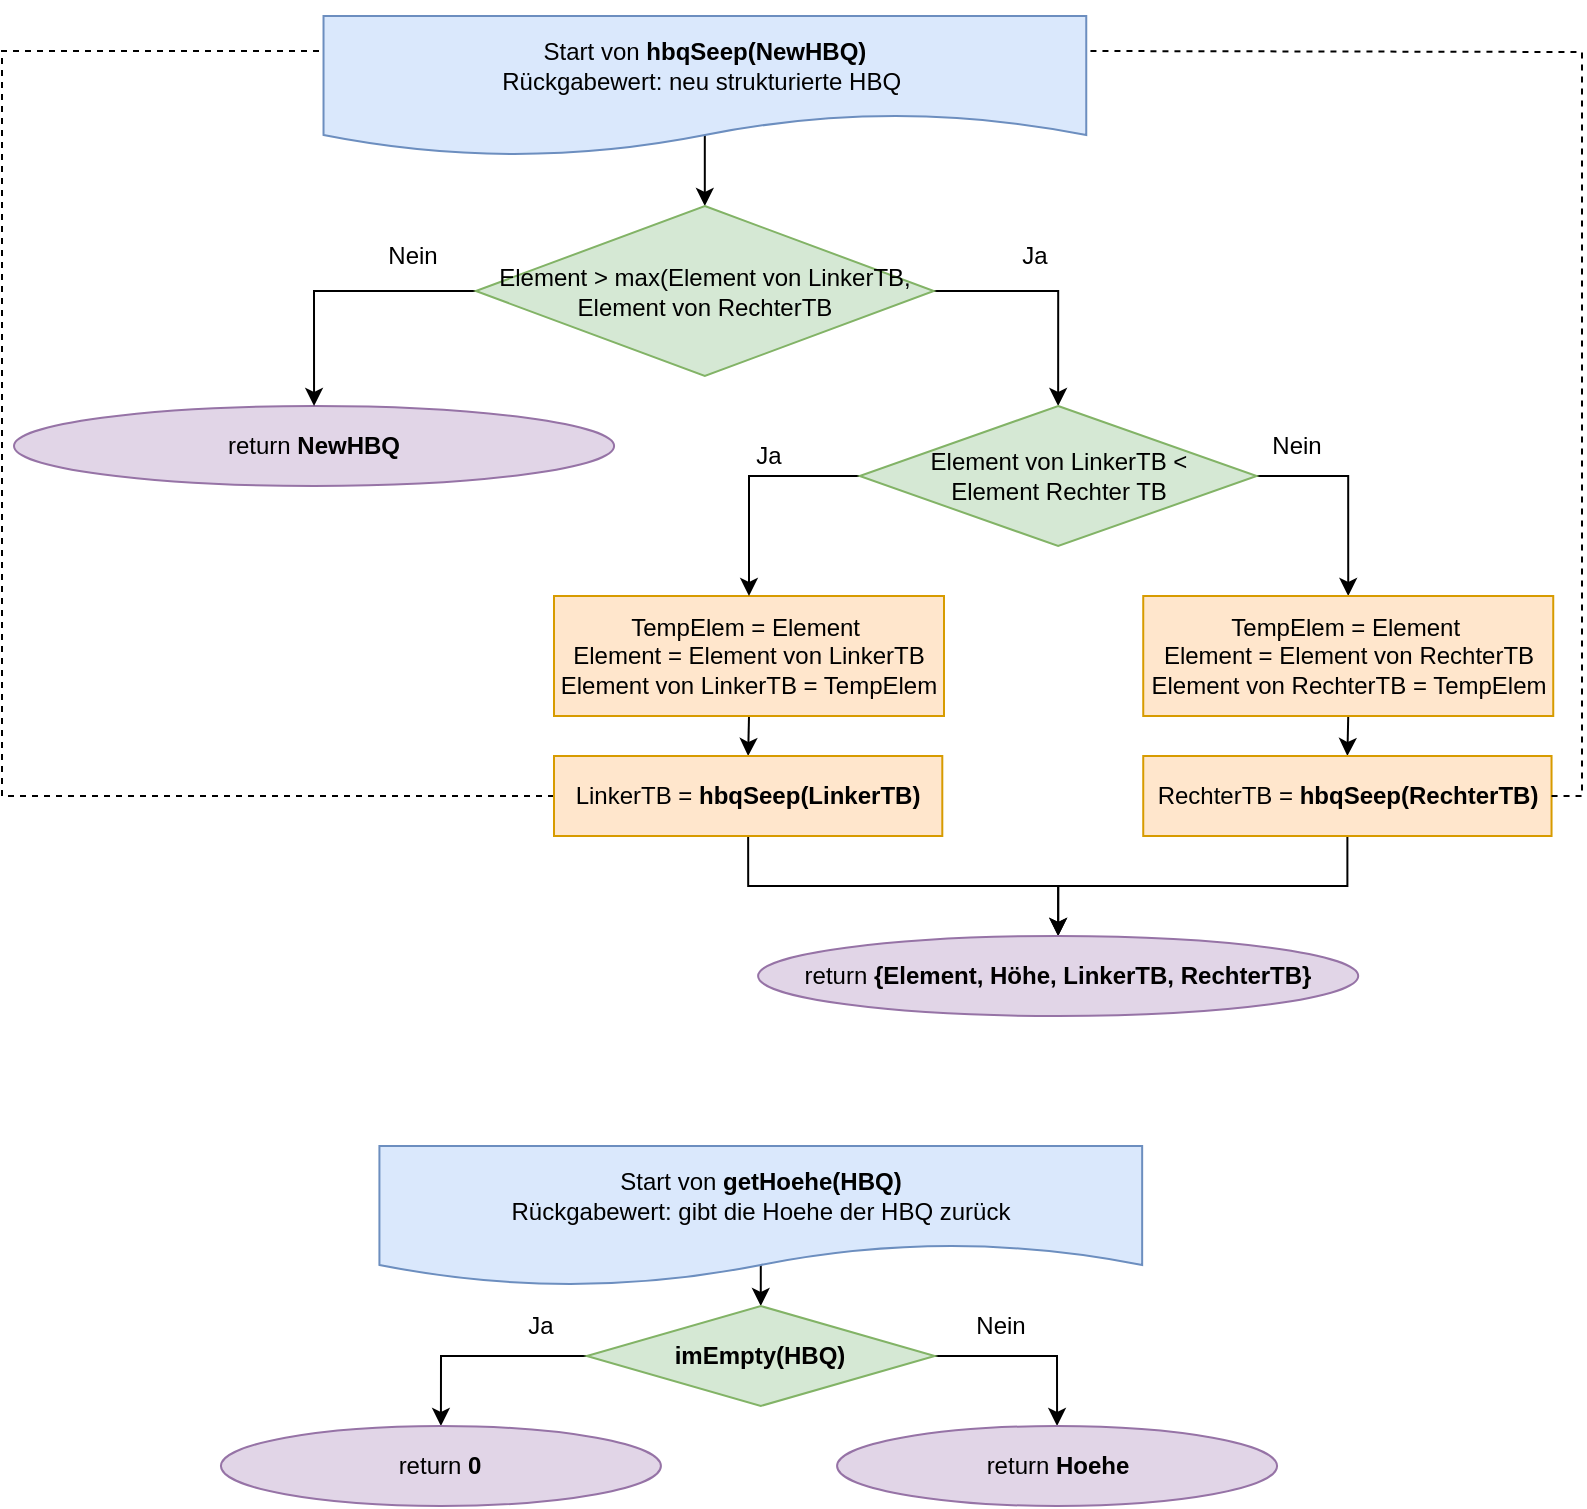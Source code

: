 <mxfile version="15.8.7" type="device"><diagram id="C5RBs43oDa-KdzZeNtuy" name="Page-1"><mxGraphModel dx="338" dy="633" grid="1" gridSize="10" guides="1" tooltips="1" connect="1" arrows="1" fold="1" page="1" pageScale="1" pageWidth="827" pageHeight="1169" math="0" shadow="0"><root><mxCell id="WIyWlLk6GJQsqaUBKTNV-0"/><mxCell id="WIyWlLk6GJQsqaUBKTNV-1" parent="WIyWlLk6GJQsqaUBKTNV-0"/><mxCell id="M7bdTLm5wIMCPJVuJUl4-79" style="edgeStyle=orthogonalEdgeStyle;rounded=0;orthogonalLoop=1;jettySize=auto;html=1;exitX=0.5;exitY=0;exitDx=0;exitDy=0;entryX=0.5;entryY=0;entryDx=0;entryDy=0;" parent="WIyWlLk6GJQsqaUBKTNV-1" source="M7bdTLm5wIMCPJVuJUl4-71" target="M7bdTLm5wIMCPJVuJUl4-77" edge="1"><mxGeometry relative="1" as="geometry"><Array as="points"><mxPoint x="1197.06" y="30"/><mxPoint x="1197.06" y="30"/></Array></mxGeometry></mxCell><mxCell id="M7bdTLm5wIMCPJVuJUl4-71" value="Start von &lt;b&gt;hbqSeep(NewHBQ)&lt;/b&gt;&lt;br&gt;Rückgabewert: neu strukturierte HBQ&amp;nbsp;" style="shape=document;whiteSpace=wrap;html=1;boundedLbl=1;fillColor=#dae8fc;strokeColor=#6c8ebf;" parent="WIyWlLk6GJQsqaUBKTNV-1" vertex="1"><mxGeometry x="1006.76" y="20" width="381.37" height="70" as="geometry"/></mxCell><mxCell id="M7bdTLm5wIMCPJVuJUl4-72" value="return&amp;nbsp;&lt;b&gt;NewHBQ&lt;/b&gt;" style="ellipse;whiteSpace=wrap;html=1;rounded=0;fillColor=#e1d5e7;strokeColor=#9673a6;" parent="WIyWlLk6GJQsqaUBKTNV-1" vertex="1"><mxGeometry x="852.0" y="215" width="300.06" height="40" as="geometry"/></mxCell><mxCell id="M7bdTLm5wIMCPJVuJUl4-94" style="edgeStyle=orthogonalEdgeStyle;rounded=0;orthogonalLoop=1;jettySize=auto;html=1;exitX=0.5;exitY=1;exitDx=0;exitDy=0;entryX=0.5;entryY=0;entryDx=0;entryDy=0;" parent="WIyWlLk6GJQsqaUBKTNV-1" source="M7bdTLm5wIMCPJVuJUl4-76" target="M7bdTLm5wIMCPJVuJUl4-90" edge="1"><mxGeometry relative="1" as="geometry"/></mxCell><mxCell id="M7bdTLm5wIMCPJVuJUl4-76" value="TempElem = Element&amp;nbsp;&lt;br&gt;Element = Element von LinkerTB&lt;br&gt;Element von LinkerTB = TempElem" style="rounded=0;whiteSpace=wrap;html=1;fillColor=#ffe6cc;strokeColor=#d79b00;" parent="WIyWlLk6GJQsqaUBKTNV-1" vertex="1"><mxGeometry x="1122.0" y="310" width="195" height="60" as="geometry"/></mxCell><mxCell id="M7bdTLm5wIMCPJVuJUl4-80" style="edgeStyle=orthogonalEdgeStyle;rounded=0;orthogonalLoop=1;jettySize=auto;html=1;exitX=0;exitY=0.5;exitDx=0;exitDy=0;entryX=0.5;entryY=0;entryDx=0;entryDy=0;" parent="WIyWlLk6GJQsqaUBKTNV-1" source="M7bdTLm5wIMCPJVuJUl4-77" target="M7bdTLm5wIMCPJVuJUl4-72" edge="1"><mxGeometry relative="1" as="geometry"/></mxCell><mxCell id="M7bdTLm5wIMCPJVuJUl4-82" style="edgeStyle=orthogonalEdgeStyle;rounded=0;orthogonalLoop=1;jettySize=auto;html=1;exitX=1;exitY=0.5;exitDx=0;exitDy=0;entryX=0.5;entryY=0;entryDx=0;entryDy=0;" parent="WIyWlLk6GJQsqaUBKTNV-1" source="M7bdTLm5wIMCPJVuJUl4-77" target="M7bdTLm5wIMCPJVuJUl4-81" edge="1"><mxGeometry relative="1" as="geometry"/></mxCell><mxCell id="M7bdTLm5wIMCPJVuJUl4-77" value="Element &amp;gt; max(Element von LinkerTB, Element von RechterTB" style="rhombus;whiteSpace=wrap;html=1;rounded=0;fillColor=#d5e8d4;strokeColor=#82b366;" parent="WIyWlLk6GJQsqaUBKTNV-1" vertex="1"><mxGeometry x="1082.91" y="115" width="229" height="85" as="geometry"/></mxCell><mxCell id="M7bdTLm5wIMCPJVuJUl4-86" style="edgeStyle=orthogonalEdgeStyle;rounded=0;orthogonalLoop=1;jettySize=auto;html=1;exitX=0;exitY=0.5;exitDx=0;exitDy=0;entryX=0.5;entryY=0;entryDx=0;entryDy=0;" parent="WIyWlLk6GJQsqaUBKTNV-1" source="M7bdTLm5wIMCPJVuJUl4-81" target="M7bdTLm5wIMCPJVuJUl4-76" edge="1"><mxGeometry relative="1" as="geometry"/></mxCell><mxCell id="M7bdTLm5wIMCPJVuJUl4-88" style="edgeStyle=orthogonalEdgeStyle;rounded=0;orthogonalLoop=1;jettySize=auto;html=1;exitX=1;exitY=0.5;exitDx=0;exitDy=0;entryX=0.5;entryY=0;entryDx=0;entryDy=0;" parent="WIyWlLk6GJQsqaUBKTNV-1" source="M7bdTLm5wIMCPJVuJUl4-81" target="M7bdTLm5wIMCPJVuJUl4-85" edge="1"><mxGeometry relative="1" as="geometry"/></mxCell><mxCell id="M7bdTLm5wIMCPJVuJUl4-81" value="Element von LinkerTB &amp;lt;&lt;br&gt;Element Rechter TB" style="rhombus;whiteSpace=wrap;html=1;rounded=0;fillColor=#d5e8d4;strokeColor=#82b366;" parent="WIyWlLk6GJQsqaUBKTNV-1" vertex="1"><mxGeometry x="1274.83" y="215" width="198.5" height="70" as="geometry"/></mxCell><mxCell id="M7bdTLm5wIMCPJVuJUl4-83" value="Nein" style="text;html=1;align=center;verticalAlign=middle;resizable=0;points=[];autosize=1;strokeColor=none;fillColor=none;" parent="WIyWlLk6GJQsqaUBKTNV-1" vertex="1"><mxGeometry x="1031.06" y="130" width="40" height="20" as="geometry"/></mxCell><mxCell id="M7bdTLm5wIMCPJVuJUl4-84" value="Ja" style="text;html=1;align=center;verticalAlign=middle;resizable=0;points=[];autosize=1;strokeColor=none;fillColor=none;" parent="WIyWlLk6GJQsqaUBKTNV-1" vertex="1"><mxGeometry x="1347.44" y="130" width="30" height="20" as="geometry"/></mxCell><mxCell id="M7bdTLm5wIMCPJVuJUl4-93" style="edgeStyle=orthogonalEdgeStyle;rounded=0;orthogonalLoop=1;jettySize=auto;html=1;exitX=0.5;exitY=1;exitDx=0;exitDy=0;entryX=0.5;entryY=0;entryDx=0;entryDy=0;" parent="WIyWlLk6GJQsqaUBKTNV-1" source="M7bdTLm5wIMCPJVuJUl4-85" target="M7bdTLm5wIMCPJVuJUl4-92" edge="1"><mxGeometry relative="1" as="geometry"/></mxCell><mxCell id="M7bdTLm5wIMCPJVuJUl4-85" value="TempElem = Element&amp;nbsp;&lt;br&gt;Element = Element von RechterTB&lt;br&gt;Element von RechterTB = TempElem" style="rounded=0;whiteSpace=wrap;html=1;fillColor=#ffe6cc;strokeColor=#d79b00;" parent="WIyWlLk6GJQsqaUBKTNV-1" vertex="1"><mxGeometry x="1416.62" y="310" width="205" height="60" as="geometry"/></mxCell><mxCell id="M7bdTLm5wIMCPJVuJUl4-87" value="Ja" style="text;html=1;align=center;verticalAlign=middle;resizable=0;points=[];autosize=1;strokeColor=none;fillColor=none;" parent="WIyWlLk6GJQsqaUBKTNV-1" vertex="1"><mxGeometry x="1214.12" y="230" width="30" height="20" as="geometry"/></mxCell><mxCell id="M7bdTLm5wIMCPJVuJUl4-89" value="Nein" style="text;html=1;align=center;verticalAlign=middle;resizable=0;points=[];autosize=1;strokeColor=none;fillColor=none;" parent="WIyWlLk6GJQsqaUBKTNV-1" vertex="1"><mxGeometry x="1473.33" y="225" width="40" height="20" as="geometry"/></mxCell><mxCell id="M7bdTLm5wIMCPJVuJUl4-97" style="edgeStyle=orthogonalEdgeStyle;rounded=0;orthogonalLoop=1;jettySize=auto;html=1;exitX=0.5;exitY=1;exitDx=0;exitDy=0;entryX=0.5;entryY=0;entryDx=0;entryDy=0;" parent="WIyWlLk6GJQsqaUBKTNV-1" source="M7bdTLm5wIMCPJVuJUl4-90" target="M7bdTLm5wIMCPJVuJUl4-95" edge="1"><mxGeometry relative="1" as="geometry"/></mxCell><mxCell id="jzFqLJyz6jt29SLfDFsD-1" style="edgeStyle=orthogonalEdgeStyle;rounded=0;orthogonalLoop=1;jettySize=auto;html=1;exitX=0;exitY=0.5;exitDx=0;exitDy=0;dashed=1;endArrow=none;endFill=0;entryX=0;entryY=0.25;entryDx=0;entryDy=0;" parent="WIyWlLk6GJQsqaUBKTNV-1" source="M7bdTLm5wIMCPJVuJUl4-90" target="M7bdTLm5wIMCPJVuJUl4-71" edge="1"><mxGeometry relative="1" as="geometry"><mxPoint x="996" y="85" as="targetPoint"/><Array as="points"><mxPoint x="846" y="410"/><mxPoint x="846" y="37"/></Array></mxGeometry></mxCell><mxCell id="M7bdTLm5wIMCPJVuJUl4-90" value="LinkerTB = &lt;b&gt;hbqSeep(LinkerTB)&lt;/b&gt;" style="rounded=0;whiteSpace=wrap;html=1;fillColor=#ffe6cc;strokeColor=#d79b00;" parent="WIyWlLk6GJQsqaUBKTNV-1" vertex="1"><mxGeometry x="1122.0" y="390" width="194.15" height="40" as="geometry"/></mxCell><mxCell id="M7bdTLm5wIMCPJVuJUl4-98" style="edgeStyle=orthogonalEdgeStyle;rounded=0;orthogonalLoop=1;jettySize=auto;html=1;exitX=0.5;exitY=1;exitDx=0;exitDy=0;entryX=0.5;entryY=0;entryDx=0;entryDy=0;" parent="WIyWlLk6GJQsqaUBKTNV-1" source="M7bdTLm5wIMCPJVuJUl4-92" target="M7bdTLm5wIMCPJVuJUl4-95" edge="1"><mxGeometry relative="1" as="geometry"/></mxCell><mxCell id="M7bdTLm5wIMCPJVuJUl4-92" value="RechterTB = &lt;b&gt;hbqSeep(RechterTB)&lt;/b&gt;" style="rounded=0;whiteSpace=wrap;html=1;fillColor=#ffe6cc;strokeColor=#d79b00;" parent="WIyWlLk6GJQsqaUBKTNV-1" vertex="1"><mxGeometry x="1416.62" y="390" width="204.15" height="40" as="geometry"/></mxCell><mxCell id="M7bdTLm5wIMCPJVuJUl4-95" value="return&amp;nbsp;&lt;b&gt;{Element, Höhe, LinkerTB, RechterTB}&lt;/b&gt;" style="ellipse;whiteSpace=wrap;html=1;rounded=0;fillColor=#e1d5e7;strokeColor=#9673a6;" parent="WIyWlLk6GJQsqaUBKTNV-1" vertex="1"><mxGeometry x="1224.05" y="480" width="300.06" height="40" as="geometry"/></mxCell><mxCell id="jzFqLJyz6jt29SLfDFsD-0" value="" style="endArrow=none;dashed=1;html=1;rounded=0;exitX=1;exitY=0.5;exitDx=0;exitDy=0;entryX=1;entryY=0.25;entryDx=0;entryDy=0;" parent="WIyWlLk6GJQsqaUBKTNV-1" source="M7bdTLm5wIMCPJVuJUl4-92" target="M7bdTLm5wIMCPJVuJUl4-71" edge="1"><mxGeometry width="50" height="50" relative="1" as="geometry"><mxPoint x="1276" y="225" as="sourcePoint"/><mxPoint x="1436" y="125" as="targetPoint"/><Array as="points"><mxPoint x="1636" y="410"/><mxPoint x="1636" y="38"/></Array></mxGeometry></mxCell><mxCell id="36cdpurfwyuC4yjz1-H0-8" style="edgeStyle=orthogonalEdgeStyle;rounded=0;orthogonalLoop=1;jettySize=auto;html=1;exitX=0.5;exitY=0;exitDx=0;exitDy=0;entryX=0.5;entryY=0;entryDx=0;entryDy=0;" parent="WIyWlLk6GJQsqaUBKTNV-1" source="36cdpurfwyuC4yjz1-H0-0" target="36cdpurfwyuC4yjz1-H0-1" edge="1"><mxGeometry relative="1" as="geometry"><Array as="points"><mxPoint x="1225.46" y="605"/><mxPoint x="1225.46" y="605"/></Array></mxGeometry></mxCell><mxCell id="36cdpurfwyuC4yjz1-H0-0" value="Start von &lt;b&gt;getHoehe(HBQ)&lt;/b&gt;&lt;br&gt;Rückgabewert: gibt die Hoehe der HBQ zurück" style="shape=document;whiteSpace=wrap;html=1;boundedLbl=1;fillColor=#dae8fc;strokeColor=#6c8ebf;" parent="WIyWlLk6GJQsqaUBKTNV-1" vertex="1"><mxGeometry x="1034.71" y="585" width="381.37" height="70" as="geometry"/></mxCell><mxCell id="36cdpurfwyuC4yjz1-H0-4" style="edgeStyle=orthogonalEdgeStyle;rounded=0;orthogonalLoop=1;jettySize=auto;html=1;exitX=1;exitY=0.5;exitDx=0;exitDy=0;entryX=0.5;entryY=0;entryDx=0;entryDy=0;" parent="WIyWlLk6GJQsqaUBKTNV-1" source="36cdpurfwyuC4yjz1-H0-1" target="36cdpurfwyuC4yjz1-H0-3" edge="1"><mxGeometry relative="1" as="geometry"/></mxCell><mxCell id="36cdpurfwyuC4yjz1-H0-6" style="edgeStyle=orthogonalEdgeStyle;rounded=0;orthogonalLoop=1;jettySize=auto;html=1;exitX=0;exitY=0.5;exitDx=0;exitDy=0;entryX=0.5;entryY=0;entryDx=0;entryDy=0;" parent="WIyWlLk6GJQsqaUBKTNV-1" source="36cdpurfwyuC4yjz1-H0-1" target="36cdpurfwyuC4yjz1-H0-2" edge="1"><mxGeometry relative="1" as="geometry"/></mxCell><mxCell id="36cdpurfwyuC4yjz1-H0-1" value="&lt;b&gt;imEmpty(HBQ)&lt;/b&gt;" style="rhombus;whiteSpace=wrap;html=1;rounded=0;fillColor=#d5e8d4;strokeColor=#82b366;" parent="WIyWlLk6GJQsqaUBKTNV-1" vertex="1"><mxGeometry x="1138.39" y="665" width="174" height="50" as="geometry"/></mxCell><mxCell id="36cdpurfwyuC4yjz1-H0-2" value="return &lt;b&gt;0&lt;/b&gt;" style="ellipse;whiteSpace=wrap;html=1;rounded=0;fillColor=#e1d5e7;strokeColor=#9673a6;" parent="WIyWlLk6GJQsqaUBKTNV-1" vertex="1"><mxGeometry x="955.46" y="725" width="220" height="40" as="geometry"/></mxCell><mxCell id="36cdpurfwyuC4yjz1-H0-3" value="return &lt;b&gt;Hoehe&lt;/b&gt;" style="ellipse;whiteSpace=wrap;html=1;rounded=0;fillColor=#e1d5e7;strokeColor=#9673a6;" parent="WIyWlLk6GJQsqaUBKTNV-1" vertex="1"><mxGeometry x="1263.54" y="725" width="220" height="40" as="geometry"/></mxCell><mxCell id="36cdpurfwyuC4yjz1-H0-5" value="Nein" style="text;html=1;align=center;verticalAlign=middle;resizable=0;points=[];autosize=1;strokeColor=none;fillColor=none;" parent="WIyWlLk6GJQsqaUBKTNV-1" vertex="1"><mxGeometry x="1325.46" y="665" width="40" height="20" as="geometry"/></mxCell><mxCell id="36cdpurfwyuC4yjz1-H0-7" value="Ja" style="text;html=1;align=center;verticalAlign=middle;resizable=0;points=[];autosize=1;strokeColor=none;fillColor=none;" parent="WIyWlLk6GJQsqaUBKTNV-1" vertex="1"><mxGeometry x="1099.83" y="665" width="30" height="20" as="geometry"/></mxCell></root></mxGraphModel></diagram></mxfile>